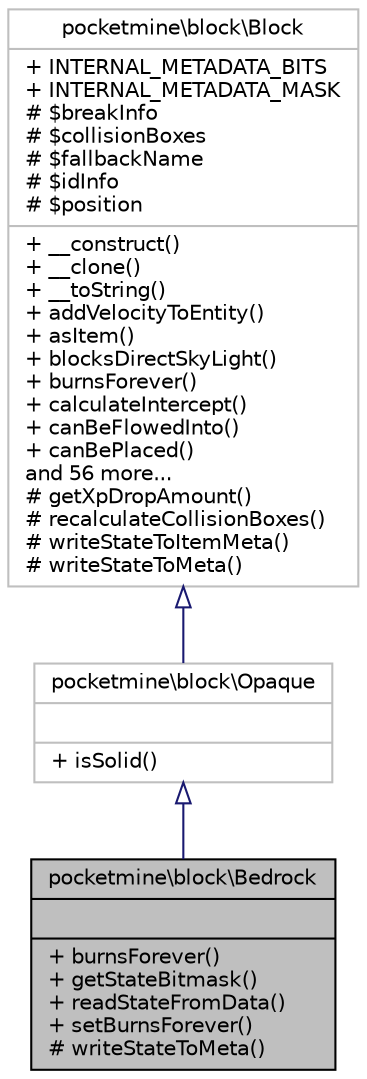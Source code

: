 digraph "pocketmine\block\Bedrock"
{
 // INTERACTIVE_SVG=YES
 // LATEX_PDF_SIZE
  edge [fontname="Helvetica",fontsize="10",labelfontname="Helvetica",labelfontsize="10"];
  node [fontname="Helvetica",fontsize="10",shape=record];
  Node1 [label="{pocketmine\\block\\Bedrock\n||+ burnsForever()\l+ getStateBitmask()\l+ readStateFromData()\l+ setBurnsForever()\l# writeStateToMeta()\l}",height=0.2,width=0.4,color="black", fillcolor="grey75", style="filled", fontcolor="black",tooltip=" "];
  Node2 -> Node1 [dir="back",color="midnightblue",fontsize="10",style="solid",arrowtail="onormal",fontname="Helvetica"];
  Node2 [label="{pocketmine\\block\\Opaque\n||+ isSolid()\l}",height=0.2,width=0.4,color="grey75", fillcolor="white", style="filled",URL="$db/dc5/classpocketmine_1_1block_1_1_opaque.html",tooltip=" "];
  Node3 -> Node2 [dir="back",color="midnightblue",fontsize="10",style="solid",arrowtail="onormal",fontname="Helvetica"];
  Node3 [label="{pocketmine\\block\\Block\n|+ INTERNAL_METADATA_BITS\l+ INTERNAL_METADATA_MASK\l# $breakInfo\l# $collisionBoxes\l# $fallbackName\l# $idInfo\l# $position\l|+ __construct()\l+ __clone()\l+ __toString()\l+ addVelocityToEntity()\l+ asItem()\l+ blocksDirectSkyLight()\l+ burnsForever()\l+ calculateIntercept()\l+ canBeFlowedInto()\l+ canBePlaced()\land 56 more...\l# getXpDropAmount()\l# recalculateCollisionBoxes()\l# writeStateToItemMeta()\l# writeStateToMeta()\l}",height=0.2,width=0.4,color="grey75", fillcolor="white", style="filled",URL="$d7/d27/classpocketmine_1_1block_1_1_block.html",tooltip=" "];
}
